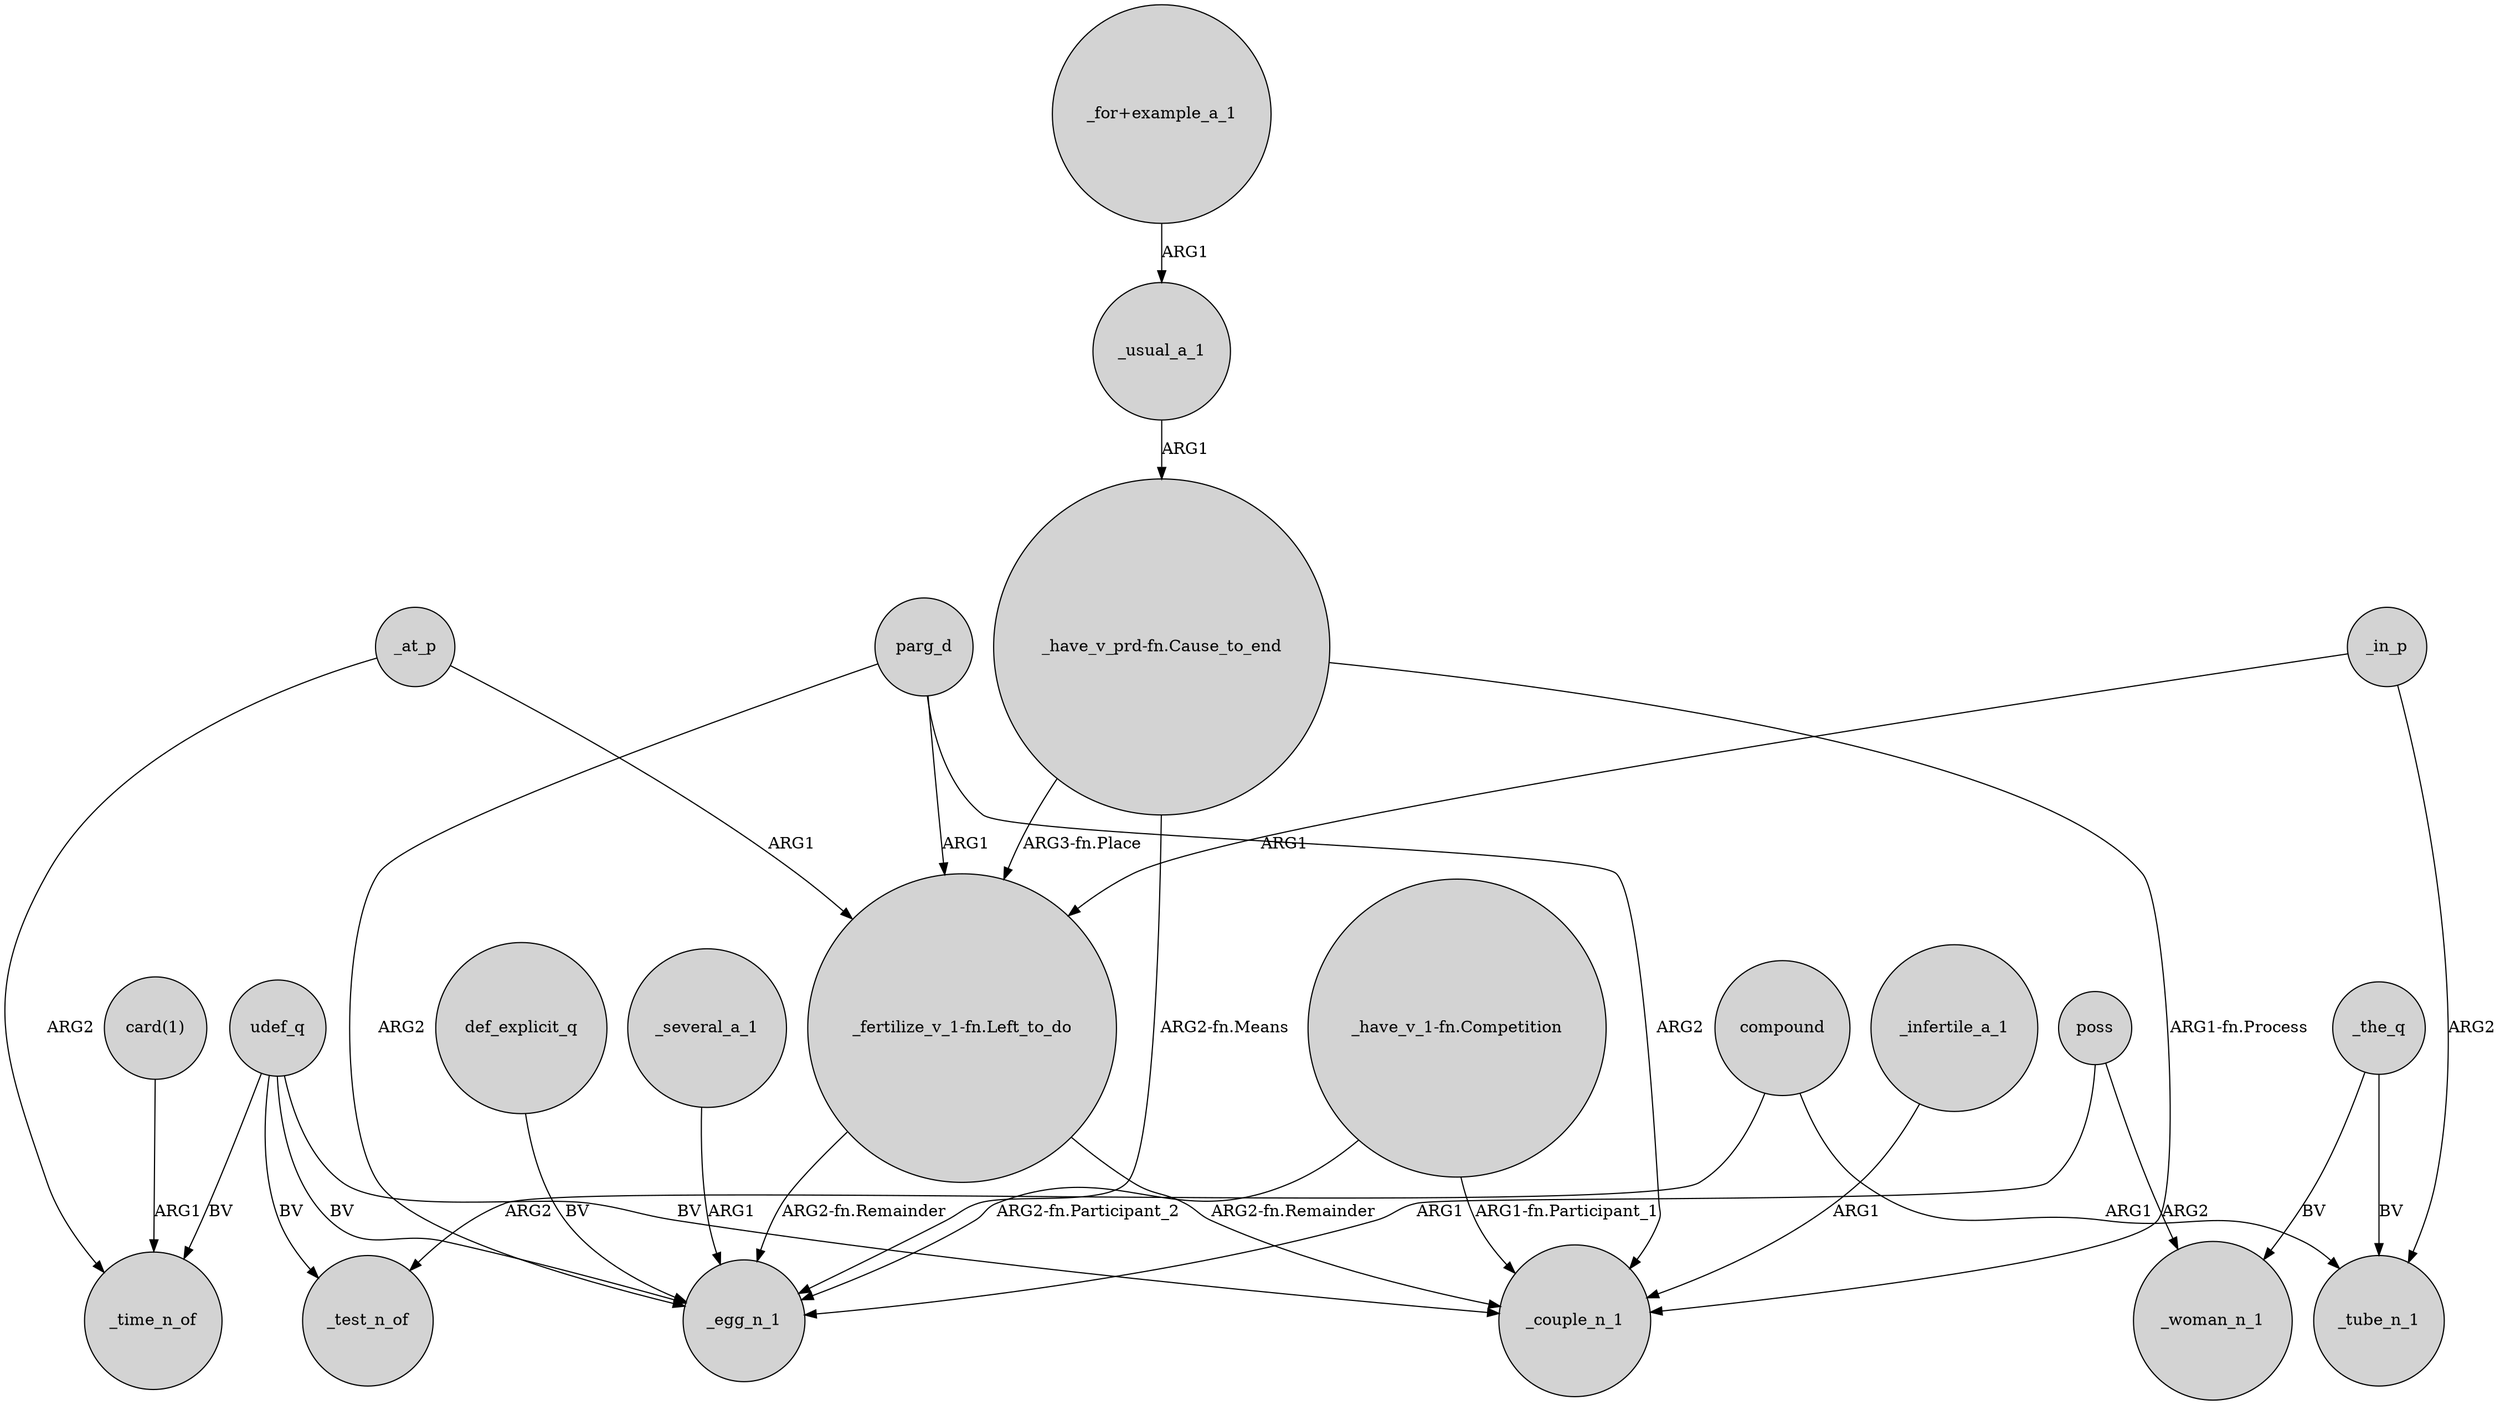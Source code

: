 digraph {
	node [shape=circle style=filled]
	_usual_a_1 -> "_have_v_prd-fn.Cause_to_end" [label=ARG1]
	"_have_v_prd-fn.Cause_to_end" -> _egg_n_1 [label="ARG2-fn.Means"]
	_several_a_1 -> _egg_n_1 [label=ARG1]
	udef_q -> _time_n_of [label=BV]
	compound -> _test_n_of [label=ARG2]
	_at_p -> _time_n_of [label=ARG2]
	udef_q -> _test_n_of [label=BV]
	"_for+example_a_1" -> _usual_a_1 [label=ARG1]
	_in_p -> "_fertilize_v_1-fn.Left_to_do" [label=ARG1]
	"_fertilize_v_1-fn.Left_to_do" -> _egg_n_1 [label="ARG2-fn.Remainder"]
	_infertile_a_1 -> _couple_n_1 [label=ARG1]
	udef_q -> _egg_n_1 [label=BV]
	compound -> _tube_n_1 [label=ARG1]
	"_have_v_1-fn.Competition" -> _egg_n_1 [label="ARG2-fn.Participant_2"]
	udef_q -> _couple_n_1 [label=BV]
	parg_d -> _egg_n_1 [label=ARG2]
	poss -> _woman_n_1 [label=ARG2]
	_the_q -> _woman_n_1 [label=BV]
	"_fertilize_v_1-fn.Left_to_do" -> _couple_n_1 [label="ARG2-fn.Remainder"]
	parg_d -> _couple_n_1 [label=ARG2]
	_at_p -> "_fertilize_v_1-fn.Left_to_do" [label=ARG1]
	"card(1)" -> _time_n_of [label=ARG1]
	poss -> _egg_n_1 [label=ARG1]
	"_have_v_prd-fn.Cause_to_end" -> _couple_n_1 [label="ARG1-fn.Process"]
	parg_d -> "_fertilize_v_1-fn.Left_to_do" [label=ARG1]
	def_explicit_q -> _egg_n_1 [label=BV]
	_the_q -> _tube_n_1 [label=BV]
	_in_p -> _tube_n_1 [label=ARG2]
	"_have_v_prd-fn.Cause_to_end" -> "_fertilize_v_1-fn.Left_to_do" [label="ARG3-fn.Place"]
	"_have_v_1-fn.Competition" -> _couple_n_1 [label="ARG1-fn.Participant_1"]
}
